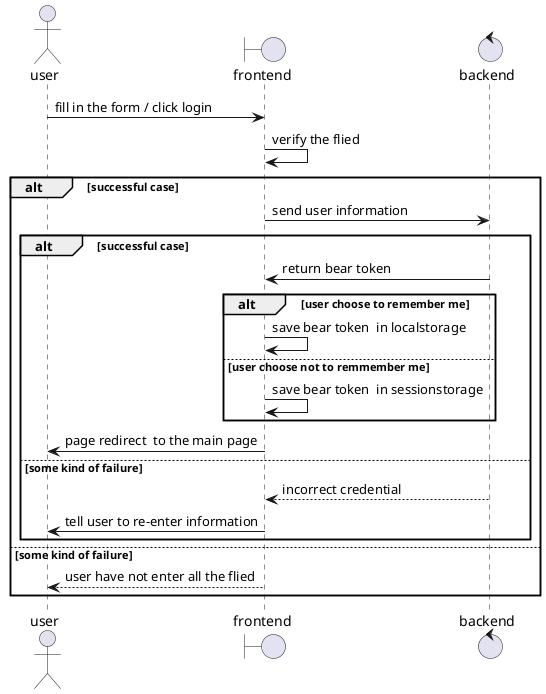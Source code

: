 @startuml 
actor       user       as Foo1
boundary    frontend    as Foo2
control     backend     as Foo3
Foo1 ->  Foo2 : fill in the form / click login
Foo2 -> Foo2 : verify the flied  
alt successful case
Foo2 -> Foo3 :  send user information 
    alt successful case
    Foo3 -> Foo2 : return bear token
    alt user choose to remember me 
    Foo2 ->  Foo2 : save bear token  in localstorage 
    else user choose not to remmember me 
    Foo2 ->  Foo2 : save bear token  in sessionstorage 
    end 
    Foo2 -> Foo1 : page redirect  to the main page 
    else some kind of failure
    Foo3 --> Foo2 :  incorrect credential 
    Foo2 -> Foo1 : tell user to re-enter information 
    end
else some kind of failure
    Foo2 --> Foo1 : user have not enter all the flied 
end 
@enduml
